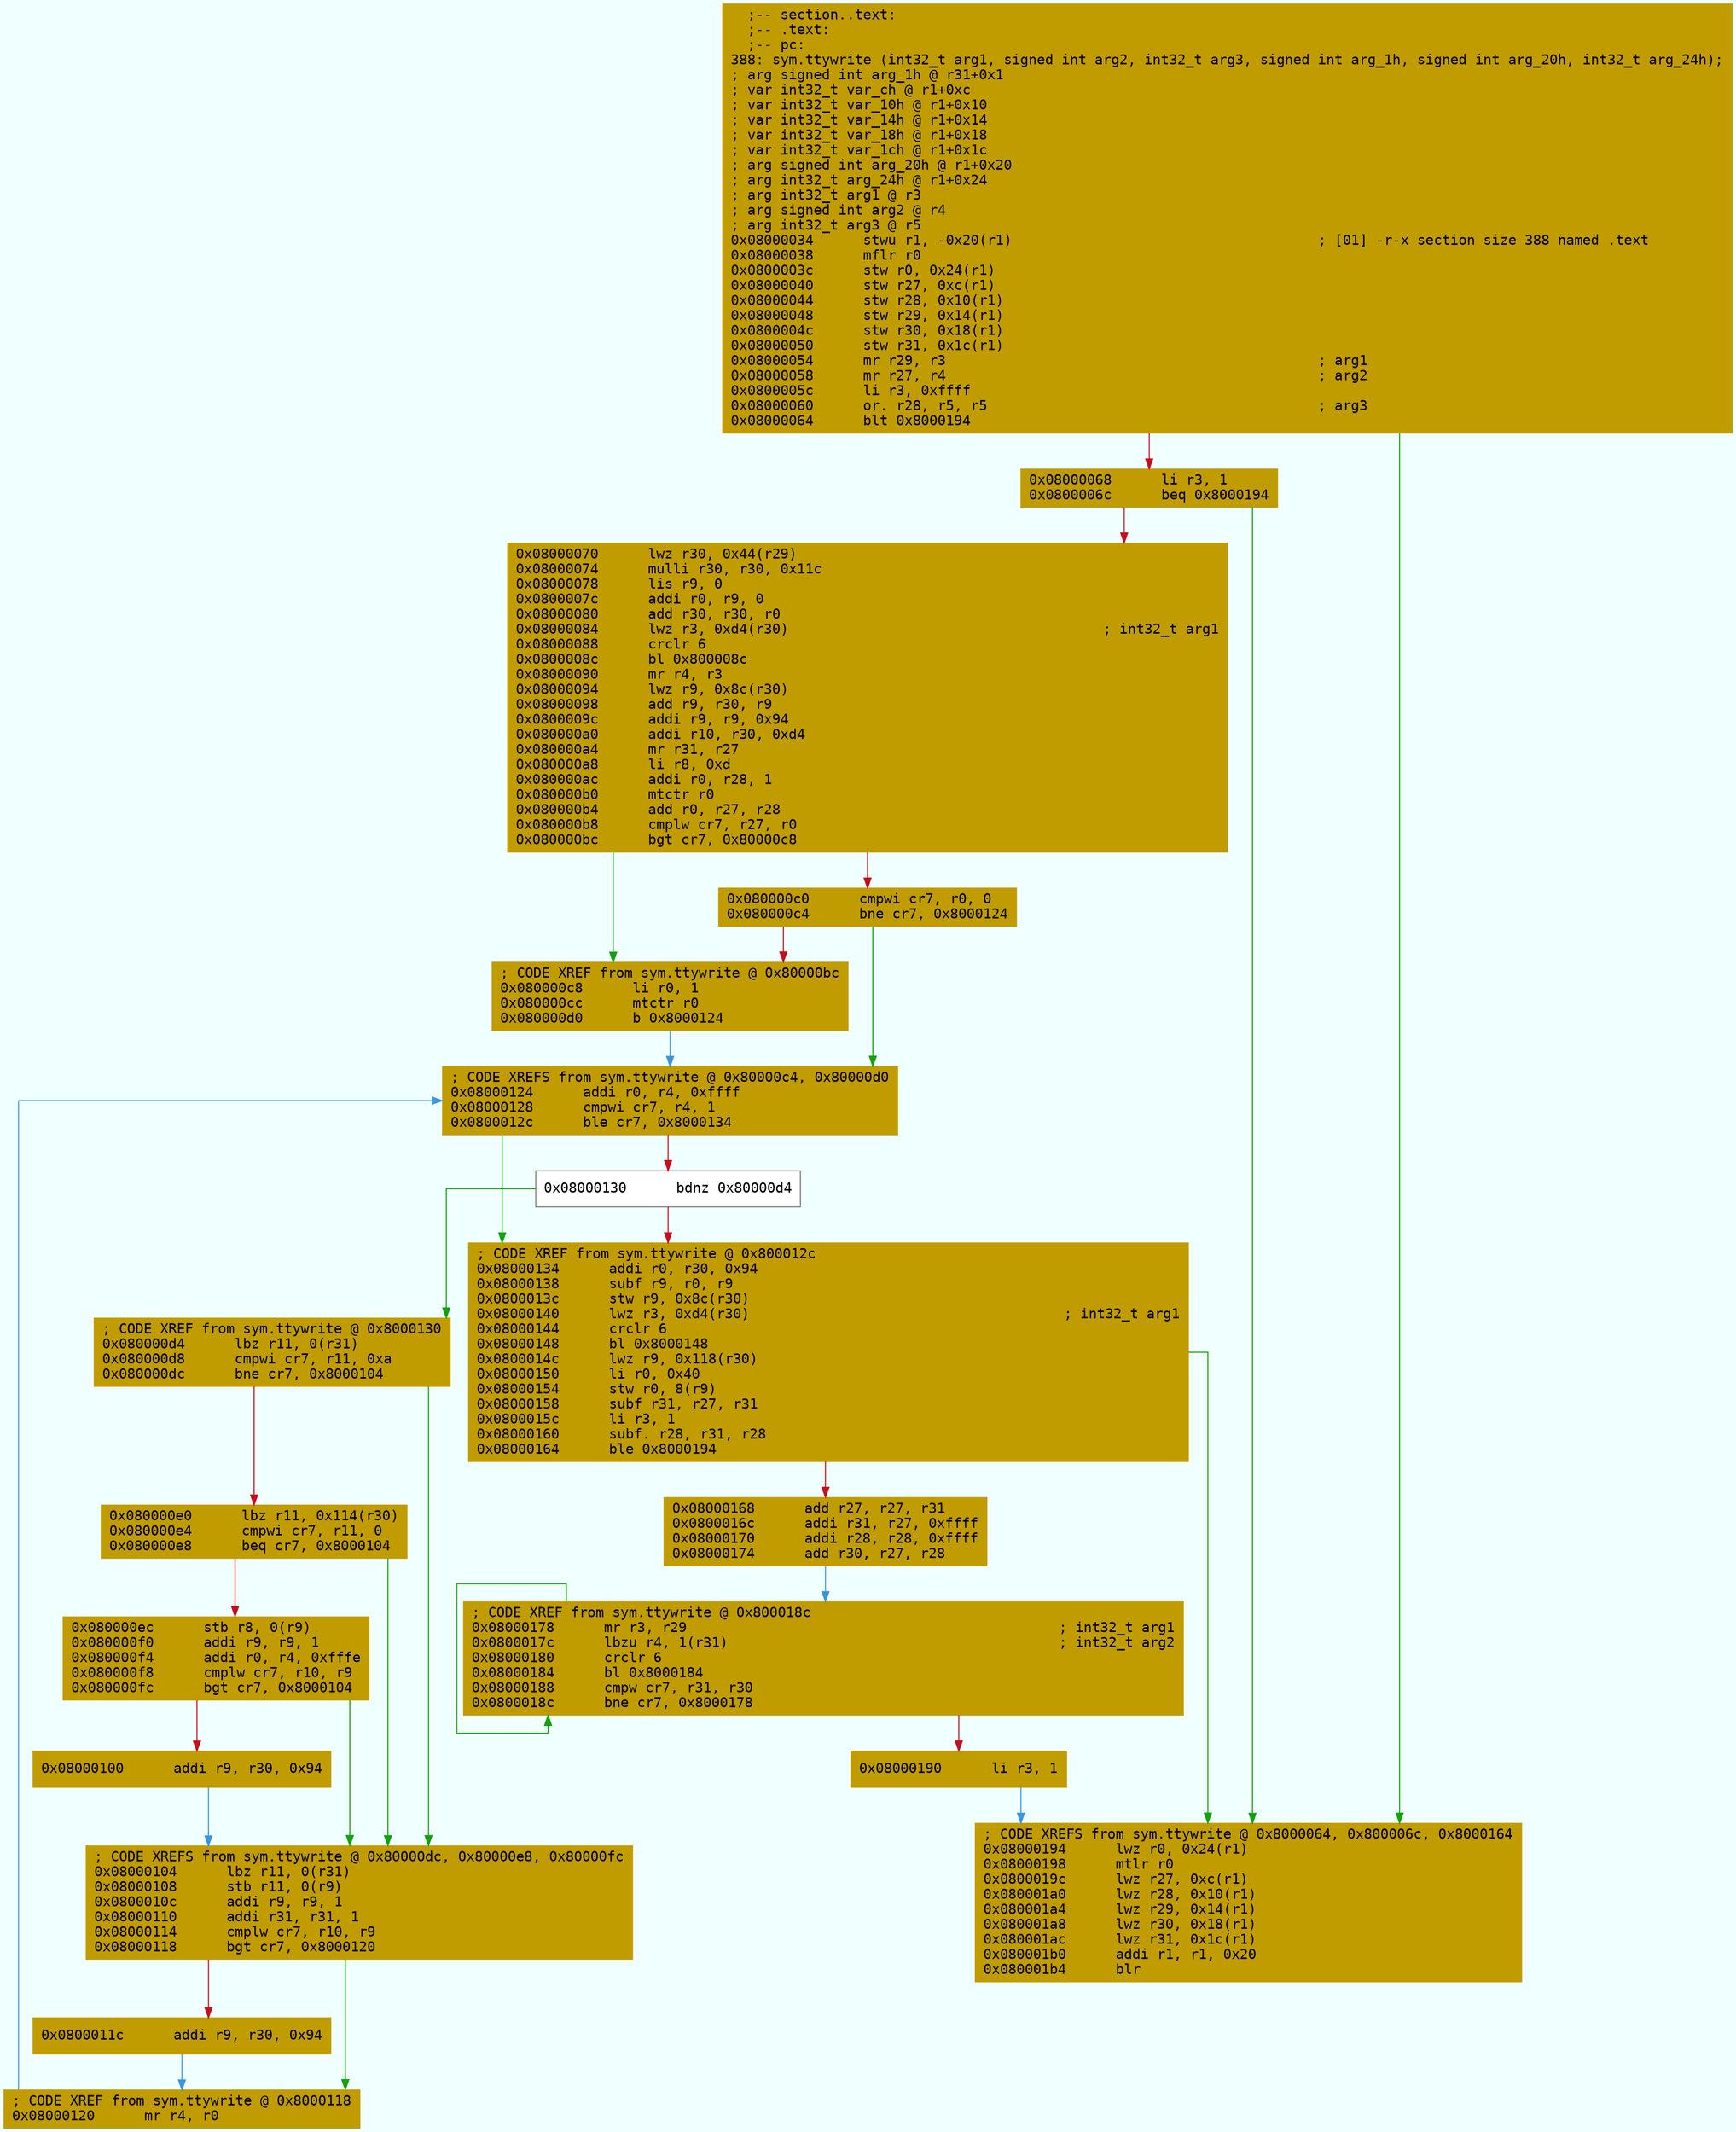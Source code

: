 digraph code {
	graph [bgcolor=azure fontsize=8 fontname="Courier" splines="ortho"];
	node [fillcolor=gray style=filled shape=box];
	edge [arrowhead="normal"];
	"0x08000034" [URL="sym.ttywrite/0x08000034", fillcolor="#c19c00",color="#c19c00", fontname="Courier",label="  ;-- section..text:\l  ;-- .text:\l  ;-- pc:\l388: sym.ttywrite (int32_t arg1, signed int arg2, int32_t arg3, signed int arg_1h, signed int arg_20h, int32_t arg_24h);\l; arg signed int arg_1h @ r31+0x1\l; var int32_t var_ch @ r1+0xc\l; var int32_t var_10h @ r1+0x10\l; var int32_t var_14h @ r1+0x14\l; var int32_t var_18h @ r1+0x18\l; var int32_t var_1ch @ r1+0x1c\l; arg signed int arg_20h @ r1+0x20\l; arg int32_t arg_24h @ r1+0x24\l; arg int32_t arg1 @ r3\l; arg signed int arg2 @ r4\l; arg int32_t arg3 @ r5\l0x08000034      stwu r1, -0x20(r1)                                     ; [01] -r-x section size 388 named .text\l0x08000038      mflr r0\l0x0800003c      stw r0, 0x24(r1)\l0x08000040      stw r27, 0xc(r1)\l0x08000044      stw r28, 0x10(r1)\l0x08000048      stw r29, 0x14(r1)\l0x0800004c      stw r30, 0x18(r1)\l0x08000050      stw r31, 0x1c(r1)\l0x08000054      mr r29, r3                                             ; arg1\l0x08000058      mr r27, r4                                             ; arg2\l0x0800005c      li r3, 0xffff\l0x08000060      or. r28, r5, r5                                        ; arg3\l0x08000064      blt 0x8000194\l"]
	"0x08000068" [URL="sym.ttywrite/0x08000068", fillcolor="#c19c00",color="#c19c00", fontname="Courier",label="0x08000068      li r3, 1\l0x0800006c      beq 0x8000194\l"]
	"0x08000070" [URL="sym.ttywrite/0x08000070", fillcolor="#c19c00",color="#c19c00", fontname="Courier",label="0x08000070      lwz r30, 0x44(r29)\l0x08000074      mulli r30, r30, 0x11c\l0x08000078      lis r9, 0\l0x0800007c      addi r0, r9, 0\l0x08000080      add r30, r30, r0\l0x08000084      lwz r3, 0xd4(r30)                                      ; int32_t arg1\l0x08000088      crclr 6\l0x0800008c      bl 0x800008c\l0x08000090      mr r4, r3\l0x08000094      lwz r9, 0x8c(r30)\l0x08000098      add r9, r30, r9\l0x0800009c      addi r9, r9, 0x94\l0x080000a0      addi r10, r30, 0xd4\l0x080000a4      mr r31, r27\l0x080000a8      li r8, 0xd\l0x080000ac      addi r0, r28, 1\l0x080000b0      mtctr r0\l0x080000b4      add r0, r27, r28\l0x080000b8      cmplw cr7, r27, r0\l0x080000bc      bgt cr7, 0x80000c8\l"]
	"0x080000c0" [URL="sym.ttywrite/0x080000c0", fillcolor="#c19c00",color="#c19c00", fontname="Courier",label="0x080000c0      cmpwi cr7, r0, 0\l0x080000c4      bne cr7, 0x8000124\l"]
	"0x080000c8" [URL="sym.ttywrite/0x080000c8", fillcolor="#c19c00",color="#c19c00", fontname="Courier",label="; CODE XREF from sym.ttywrite @ 0x80000bc\l0x080000c8      li r0, 1\l0x080000cc      mtctr r0\l0x080000d0      b 0x8000124\l"]
	"0x080000d4" [URL="sym.ttywrite/0x080000d4", fillcolor="#c19c00",color="#c19c00", fontname="Courier",label="; CODE XREF from sym.ttywrite @ 0x8000130\l0x080000d4      lbz r11, 0(r31)\l0x080000d8      cmpwi cr7, r11, 0xa\l0x080000dc      bne cr7, 0x8000104\l"]
	"0x080000e0" [URL="sym.ttywrite/0x080000e0", fillcolor="#c19c00",color="#c19c00", fontname="Courier",label="0x080000e0      lbz r11, 0x114(r30)\l0x080000e4      cmpwi cr7, r11, 0\l0x080000e8      beq cr7, 0x8000104\l"]
	"0x080000ec" [URL="sym.ttywrite/0x080000ec", fillcolor="#c19c00",color="#c19c00", fontname="Courier",label="0x080000ec      stb r8, 0(r9)\l0x080000f0      addi r9, r9, 1\l0x080000f4      addi r0, r4, 0xfffe\l0x080000f8      cmplw cr7, r10, r9\l0x080000fc      bgt cr7, 0x8000104\l"]
	"0x08000100" [URL="sym.ttywrite/0x08000100", fillcolor="#c19c00",color="#c19c00", fontname="Courier",label="0x08000100      addi r9, r30, 0x94\l"]
	"0x08000104" [URL="sym.ttywrite/0x08000104", fillcolor="#c19c00",color="#c19c00", fontname="Courier",label="; CODE XREFS from sym.ttywrite @ 0x80000dc, 0x80000e8, 0x80000fc\l0x08000104      lbz r11, 0(r31)\l0x08000108      stb r11, 0(r9)\l0x0800010c      addi r9, r9, 1\l0x08000110      addi r31, r31, 1\l0x08000114      cmplw cr7, r10, r9\l0x08000118      bgt cr7, 0x8000120\l"]
	"0x0800011c" [URL="sym.ttywrite/0x0800011c", fillcolor="#c19c00",color="#c19c00", fontname="Courier",label="0x0800011c      addi r9, r30, 0x94\l"]
	"0x08000120" [URL="sym.ttywrite/0x08000120", fillcolor="#c19c00",color="#c19c00", fontname="Courier",label="; CODE XREF from sym.ttywrite @ 0x8000118\l0x08000120      mr r4, r0\l"]
	"0x08000124" [URL="sym.ttywrite/0x08000124", fillcolor="#c19c00",color="#c19c00", fontname="Courier",label="; CODE XREFS from sym.ttywrite @ 0x80000c4, 0x80000d0\l0x08000124      addi r0, r4, 0xffff\l0x08000128      cmpwi cr7, r4, 1\l0x0800012c      ble cr7, 0x8000134\l"]
	"0x08000130" [URL="sym.ttywrite/0x08000130", fillcolor="white",color="#767676", fontname="Courier",label="0x08000130      bdnz 0x80000d4\l"]
	"0x08000134" [URL="sym.ttywrite/0x08000134", fillcolor="#c19c00",color="#c19c00", fontname="Courier",label="; CODE XREF from sym.ttywrite @ 0x800012c\l0x08000134      addi r0, r30, 0x94\l0x08000138      subf r9, r0, r9\l0x0800013c      stw r9, 0x8c(r30)\l0x08000140      lwz r3, 0xd4(r30)                                      ; int32_t arg1\l0x08000144      crclr 6\l0x08000148      bl 0x8000148\l0x0800014c      lwz r9, 0x118(r30)\l0x08000150      li r0, 0x40\l0x08000154      stw r0, 8(r9)\l0x08000158      subf r31, r27, r31\l0x0800015c      li r3, 1\l0x08000160      subf. r28, r31, r28\l0x08000164      ble 0x8000194\l"]
	"0x08000168" [URL="sym.ttywrite/0x08000168", fillcolor="#c19c00",color="#c19c00", fontname="Courier",label="0x08000168      add r27, r27, r31\l0x0800016c      addi r31, r27, 0xffff\l0x08000170      addi r28, r28, 0xffff\l0x08000174      add r30, r27, r28\l"]
	"0x08000178" [URL="sym.ttywrite/0x08000178", fillcolor="#c19c00",color="#c19c00", fontname="Courier",label="; CODE XREF from sym.ttywrite @ 0x800018c\l0x08000178      mr r3, r29                                             ; int32_t arg1\l0x0800017c      lbzu r4, 1(r31)                                        ; int32_t arg2\l0x08000180      crclr 6\l0x08000184      bl 0x8000184\l0x08000188      cmpw cr7, r31, r30\l0x0800018c      bne cr7, 0x8000178\l"]
	"0x08000190" [URL="sym.ttywrite/0x08000190", fillcolor="#c19c00",color="#c19c00", fontname="Courier",label="0x08000190      li r3, 1\l"]
	"0x08000194" [URL="sym.ttywrite/0x08000194", fillcolor="#c19c00",color="#c19c00", fontname="Courier",label="; CODE XREFS from sym.ttywrite @ 0x8000064, 0x800006c, 0x8000164\l0x08000194      lwz r0, 0x24(r1)\l0x08000198      mtlr r0\l0x0800019c      lwz r27, 0xc(r1)\l0x080001a0      lwz r28, 0x10(r1)\l0x080001a4      lwz r29, 0x14(r1)\l0x080001a8      lwz r30, 0x18(r1)\l0x080001ac      lwz r31, 0x1c(r1)\l0x080001b0      addi r1, r1, 0x20\l0x080001b4      blr\l"]
        "0x08000034" -> "0x08000194" [color="#13a10e"];
        "0x08000034" -> "0x08000068" [color="#c50f1f"];
        "0x08000068" -> "0x08000194" [color="#13a10e"];
        "0x08000068" -> "0x08000070" [color="#c50f1f"];
        "0x08000070" -> "0x080000c8" [color="#13a10e"];
        "0x08000070" -> "0x080000c0" [color="#c50f1f"];
        "0x080000c0" -> "0x08000124" [color="#13a10e"];
        "0x080000c0" -> "0x080000c8" [color="#c50f1f"];
        "0x080000c8" -> "0x08000124" [color="#3a96dd"];
        "0x080000d4" -> "0x08000104" [color="#13a10e"];
        "0x080000d4" -> "0x080000e0" [color="#c50f1f"];
        "0x080000e0" -> "0x08000104" [color="#13a10e"];
        "0x080000e0" -> "0x080000ec" [color="#c50f1f"];
        "0x080000ec" -> "0x08000104" [color="#13a10e"];
        "0x080000ec" -> "0x08000100" [color="#c50f1f"];
        "0x08000100" -> "0x08000104" [color="#3a96dd"];
        "0x08000104" -> "0x08000120" [color="#13a10e"];
        "0x08000104" -> "0x0800011c" [color="#c50f1f"];
        "0x0800011c" -> "0x08000120" [color="#3a96dd"];
        "0x08000120" -> "0x08000124" [color="#3a96dd"];
        "0x08000124" -> "0x08000134" [color="#13a10e"];
        "0x08000124" -> "0x08000130" [color="#c50f1f"];
        "0x08000130" -> "0x080000d4" [color="#13a10e"];
        "0x08000130" -> "0x08000134" [color="#c50f1f"];
        "0x08000134" -> "0x08000194" [color="#13a10e"];
        "0x08000134" -> "0x08000168" [color="#c50f1f"];
        "0x08000168" -> "0x08000178" [color="#3a96dd"];
        "0x08000178" -> "0x08000178" [color="#13a10e"];
        "0x08000178" -> "0x08000190" [color="#c50f1f"];
        "0x08000190" -> "0x08000194" [color="#3a96dd"];
}
